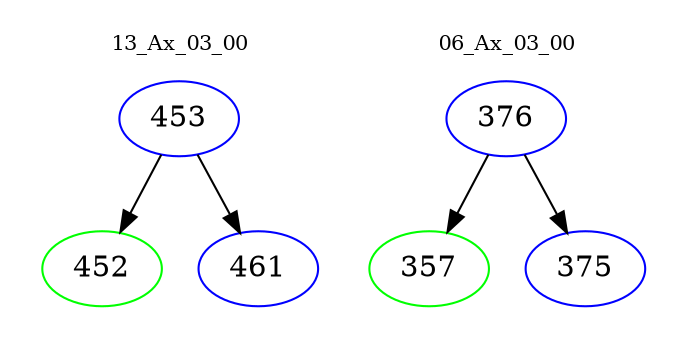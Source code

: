 digraph{
subgraph cluster_0 {
color = white
label = "13_Ax_03_00";
fontsize=10;
T0_453 [label="453", color="blue"]
T0_453 -> T0_452 [color="black"]
T0_452 [label="452", color="green"]
T0_453 -> T0_461 [color="black"]
T0_461 [label="461", color="blue"]
}
subgraph cluster_1 {
color = white
label = "06_Ax_03_00";
fontsize=10;
T1_376 [label="376", color="blue"]
T1_376 -> T1_357 [color="black"]
T1_357 [label="357", color="green"]
T1_376 -> T1_375 [color="black"]
T1_375 [label="375", color="blue"]
}
}
